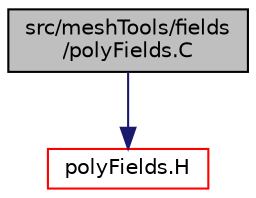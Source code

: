 digraph "src/meshTools/fields/polyFields.C"
{
  bgcolor="transparent";
  edge [fontname="Helvetica",fontsize="10",labelfontname="Helvetica",labelfontsize="10"];
  node [fontname="Helvetica",fontsize="10",shape=record];
  Node1 [label="src/meshTools/fields\l/polyFields.C",height=0.2,width=0.4,color="black", fillcolor="grey75", style="filled" fontcolor="black"];
  Node1 -> Node2 [color="midnightblue",fontsize="10",style="solid",fontname="Helvetica"];
  Node2 [label="polyFields.H",height=0.2,width=0.4,color="red",URL="$polyFields_8H.html",tooltip="A polyMesh-based naming and storage for internal volume fields when a Foam::fvMesh is unavailable..."];
}
